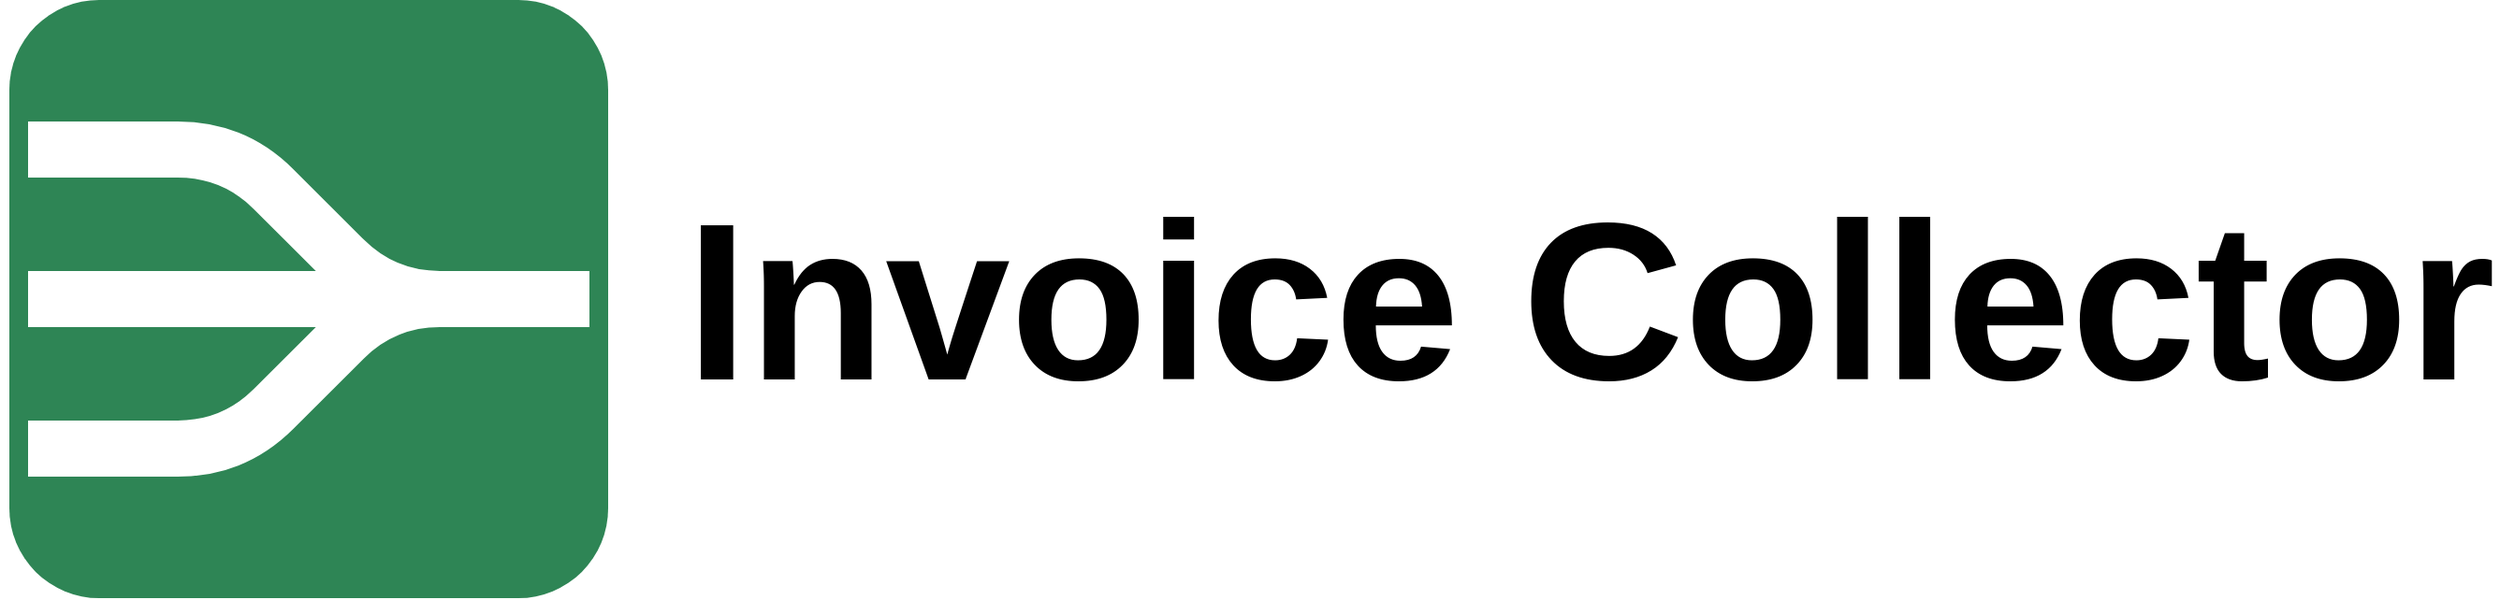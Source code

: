 <mxfile>
    <diagram id="lfSZEURS3zvEZ1dNTjcI" name="Page-1">
        <mxGraphModel dx="2745" dy="1733" grid="1" gridSize="10" guides="1" tooltips="1" connect="1" arrows="1" fold="1" page="1" pageScale="1" pageWidth="850" pageHeight="1100" math="0" shadow="0">
            <root>
                <mxCell id="0"/>
                <mxCell id="1" parent="0"/>
                <mxCell id="42" value="" style="whiteSpace=wrap;html=1;strokeColor=none;fillColor=#2e8555;rounded=1;" parent="1" vertex="1">
                    <mxGeometry x="40" y="40" width="320" height="320" as="geometry"/>
                </mxCell>
                <mxCell id="49" value="" style="endArrow=none;html=1;strokeWidth=30;strokeColor=#FFFFFF;jumpSize=6;shadow=0;arcSize=60;" parent="1" edge="1">
                    <mxGeometry width="50" height="50" relative="1" as="geometry">
                        <mxPoint x="50" y="280" as="sourcePoint"/>
                        <mxPoint x="350" y="200" as="targetPoint"/>
                        <Array as="points">
                            <mxPoint x="160" y="280"/>
                            <mxPoint x="240" y="200"/>
                        </Array>
                    </mxGeometry>
                </mxCell>
                <mxCell id="50" value="" style="endArrow=none;html=1;strokeWidth=30;strokeColor=#FFFFFF;jumpSize=6;shadow=0;arcSize=60;" parent="1" edge="1">
                    <mxGeometry width="50" height="50" relative="1" as="geometry">
                        <mxPoint x="50" y="200" as="sourcePoint"/>
                        <mxPoint x="350" y="200" as="targetPoint"/>
                    </mxGeometry>
                </mxCell>
                <mxCell id="51" value="" style="endArrow=none;html=1;strokeWidth=30;strokeColor=#FFFFFF;jumpSize=6;shadow=0;arcSize=60;" parent="1" edge="1">
                    <mxGeometry width="50" height="50" relative="1" as="geometry">
                        <mxPoint x="50" y="120" as="sourcePoint"/>
                        <mxPoint x="350" y="200" as="targetPoint"/>
                        <Array as="points">
                            <mxPoint x="160" y="120"/>
                            <mxPoint x="240" y="200"/>
                        </Array>
                    </mxGeometry>
                </mxCell>
                <mxCell id="53" value="&lt;font style=&quot;color: rgb(0, 0, 0); font-size: 120px;&quot;&gt;Invoice Collector&lt;/font&gt;" style="text;html=1;align=center;verticalAlign=middle;whiteSpace=wrap;rounded=0;fontColor=#B85450;fontStyle=1" vertex="1" parent="1">
                    <mxGeometry x="400" y="120" width="970" height="160" as="geometry"/>
                </mxCell>
            </root>
        </mxGraphModel>
    </diagram>
</mxfile>